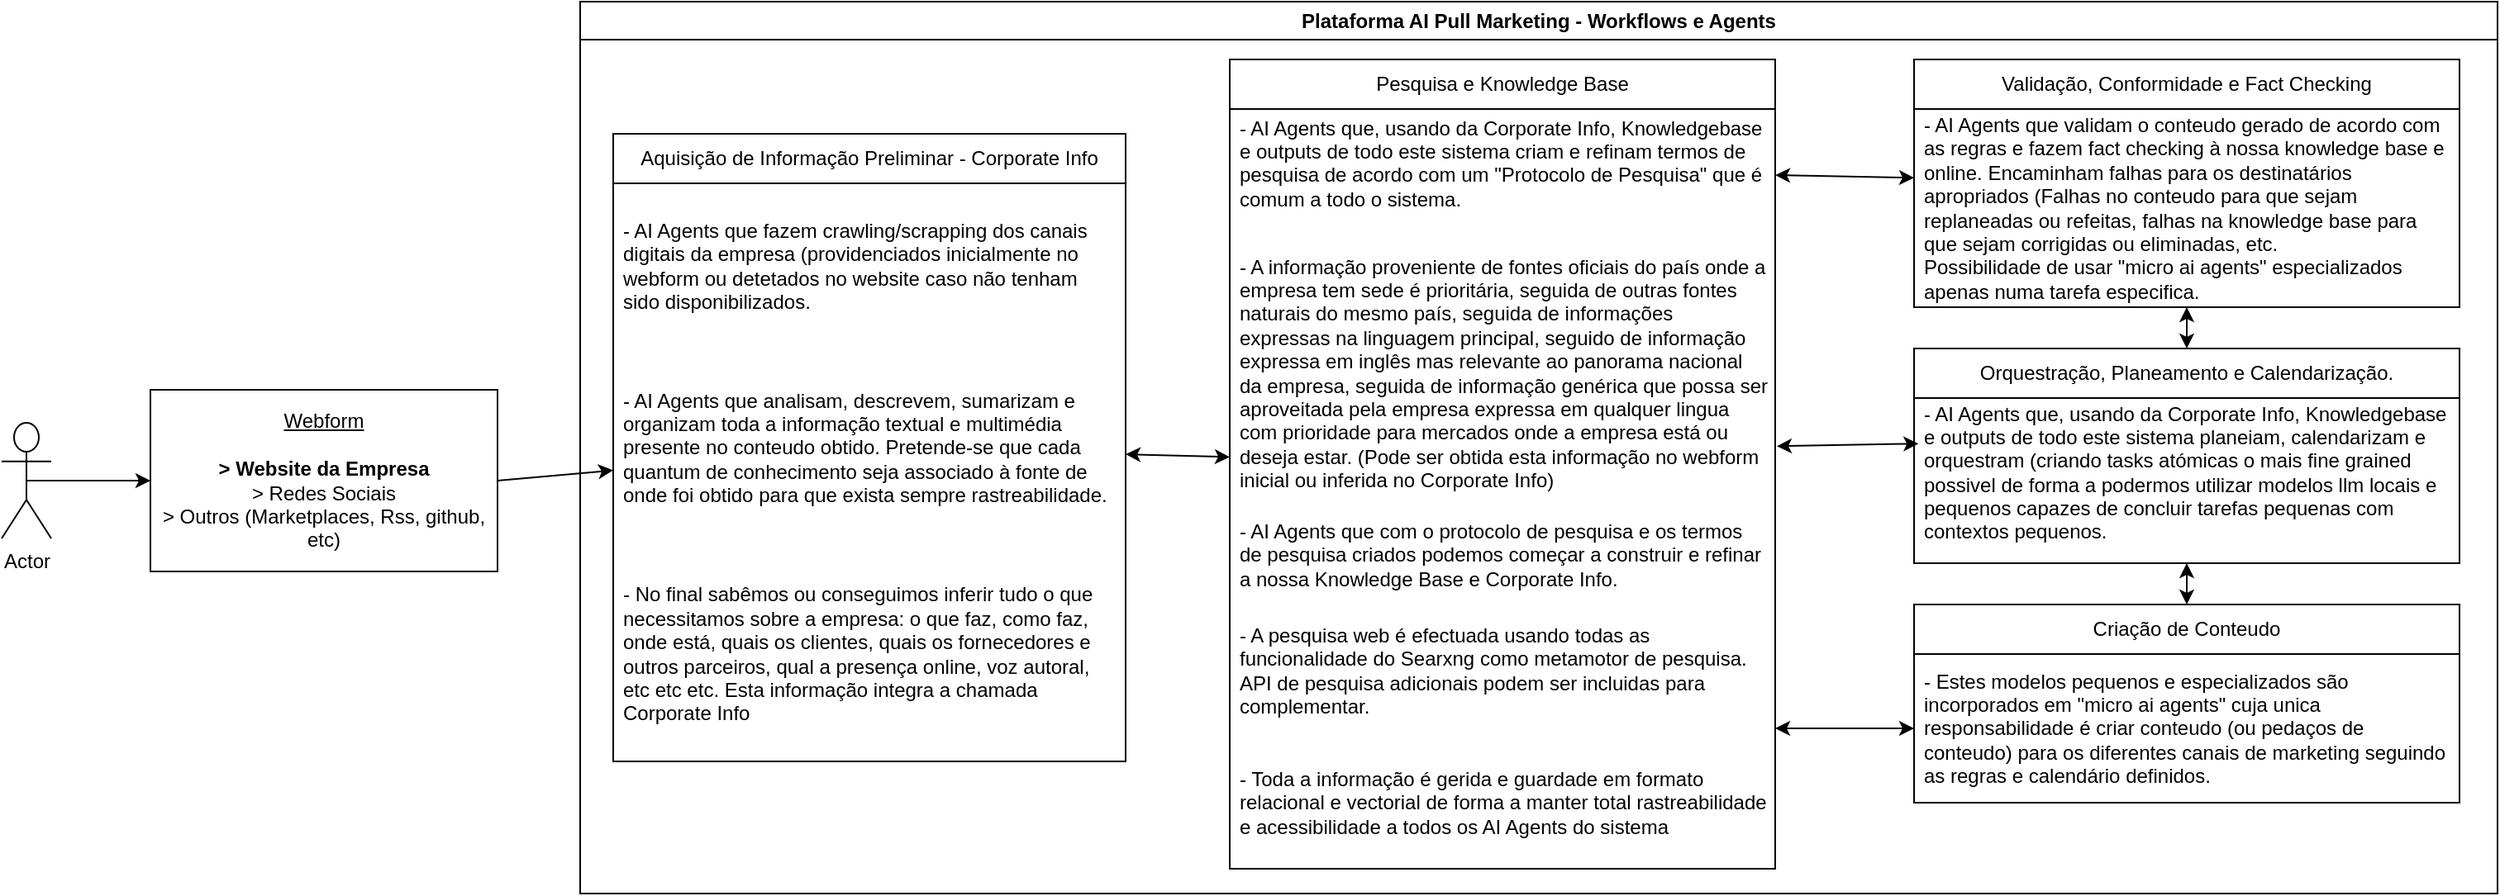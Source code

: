 <mxfile version="26.1.0">
  <diagram name="Página-1" id="cMQsHg7TZHF--DUH1Lc2">
    <mxGraphModel dx="3218" dy="1054" grid="1" gridSize="10" guides="1" tooltips="1" connect="1" arrows="1" fold="1" page="1" pageScale="1" pageWidth="827" pageHeight="1169" math="0" shadow="0">
      <root>
        <mxCell id="0" />
        <mxCell id="1" parent="0" />
        <mxCell id="sPisuSPFegYg2qD67yh0-2" value="Plataforma AI Pull Marketing - Workflows e Agents" style="swimlane;whiteSpace=wrap;html=1;" vertex="1" parent="1">
          <mxGeometry x="30" y="60" width="1160" height="540" as="geometry" />
        </mxCell>
        <mxCell id="sPisuSPFegYg2qD67yh0-8" value="Aquisição de Informação Preliminar - Corporate Info" style="swimlane;fontStyle=0;childLayout=stackLayout;horizontal=1;startSize=30;horizontalStack=0;resizeParent=1;resizeParentMax=0;resizeLast=0;collapsible=1;marginBottom=0;whiteSpace=wrap;html=1;" vertex="1" parent="sPisuSPFegYg2qD67yh0-2">
          <mxGeometry x="20" y="80" width="310" height="380" as="geometry" />
        </mxCell>
        <mxCell id="sPisuSPFegYg2qD67yh0-9" value="- AI Agents que fazem c&lt;span style=&quot;background-color: transparent; color: light-dark(rgb(0, 0, 0), rgb(255, 255, 255));&quot;&gt;rawling/scrapping dos canais digitais da empresa (providenciados inicialmente no webform ou detetados no website caso não tenham sido disponibilizados.&lt;/span&gt;" style="text;strokeColor=none;fillColor=none;align=left;verticalAlign=middle;spacingLeft=4;spacingRight=4;overflow=hidden;points=[[0,0.5],[1,0.5]];portConstraint=eastwest;rotatable=0;whiteSpace=wrap;html=1;" vertex="1" parent="sPisuSPFegYg2qD67yh0-8">
          <mxGeometry y="30" width="310" height="100" as="geometry" />
        </mxCell>
        <mxCell id="sPisuSPFegYg2qD67yh0-10" value="- AI Agents que analisam, descrevem, sumarizam e organizam toda a informação textual e multimédia presente no conteudo obtido. Pretende-se que cada quantum de conhecimento seja associado à fonte de onde foi obtido para que exista sempre rastreabilidade." style="text;strokeColor=none;fillColor=none;align=left;verticalAlign=middle;spacingLeft=4;spacingRight=4;overflow=hidden;points=[[0,0.5],[1,0.5]];portConstraint=eastwest;rotatable=0;whiteSpace=wrap;html=1;" vertex="1" parent="sPisuSPFegYg2qD67yh0-8">
          <mxGeometry y="130" width="310" height="120" as="geometry" />
        </mxCell>
        <mxCell id="sPisuSPFegYg2qD67yh0-11" value="- No final sabêmos ou conseguimos inferir tudo o que necessitamos sobre a empresa: o que faz, como faz, onde está, quais os clientes, quais os fornecedores e outros parceiros, qual a presença online, voz autoral, etc etc etc. Esta informação integra a chamada Corporate Info" style="text;strokeColor=none;fillColor=none;align=left;verticalAlign=middle;spacingLeft=4;spacingRight=4;overflow=hidden;points=[[0,0.5],[1,0.5]];portConstraint=eastwest;rotatable=0;whiteSpace=wrap;html=1;" vertex="1" parent="sPisuSPFegYg2qD67yh0-8">
          <mxGeometry y="250" width="310" height="130" as="geometry" />
        </mxCell>
        <mxCell id="sPisuSPFegYg2qD67yh0-13" value="Pesquisa e Knowledge Base" style="swimlane;fontStyle=0;childLayout=stackLayout;horizontal=1;startSize=30;horizontalStack=0;resizeParent=1;resizeParentMax=0;resizeLast=0;collapsible=1;marginBottom=0;whiteSpace=wrap;html=1;" vertex="1" parent="sPisuSPFegYg2qD67yh0-2">
          <mxGeometry x="393" y="35" width="330" height="490" as="geometry" />
        </mxCell>
        <mxCell id="sPisuSPFegYg2qD67yh0-14" value="- AI Agents que, usando da Corporate Info, Knowledgebase e outputs de todo este sistema criam e refinam termos de pesquisa de acordo com um &quot;Protocolo de Pesquisa&quot; que é comum a todo o sistema.&amp;nbsp;&lt;div&gt;&lt;br&gt;&lt;/div&gt;" style="text;strokeColor=none;fillColor=none;align=left;verticalAlign=middle;spacingLeft=4;spacingRight=4;overflow=hidden;points=[[0,0.5],[1,0.5]];portConstraint=eastwest;rotatable=0;whiteSpace=wrap;html=1;" vertex="1" parent="sPisuSPFegYg2qD67yh0-13">
          <mxGeometry y="30" width="330" height="80" as="geometry" />
        </mxCell>
        <mxCell id="sPisuSPFegYg2qD67yh0-15" value="- A informação proveniente de fontes oficiais do país onde a empresa tem sede é prioritária, seguida de outras fontes naturais do mesmo país, seguida de informações expressas na linguagem principal, seguido de informação expressa em inglês mas relevante ao panorama nacional da empresa, seguida de informação genérica que possa ser aproveitada pela empresa expressa em qualquer lingua com prioridade para mercados onde a empresa está ou deseja estar. (Pode ser obtida esta informação no webform inicial ou inferida no Corporate Info)" style="text;strokeColor=none;fillColor=none;align=left;verticalAlign=middle;spacingLeft=4;spacingRight=4;overflow=hidden;points=[[0,0.5],[1,0.5]];portConstraint=eastwest;rotatable=0;whiteSpace=wrap;html=1;" vertex="1" parent="sPisuSPFegYg2qD67yh0-13">
          <mxGeometry y="110" width="330" height="160" as="geometry" />
        </mxCell>
        <mxCell id="sPisuSPFegYg2qD67yh0-16" value="- AI Agents que com o protocolo de pesquisa e os termos de pesquisa criados podemos começar a construir e refinar a nossa Knowledge Base e Corporate Info." style="text;strokeColor=none;fillColor=none;align=left;verticalAlign=middle;spacingLeft=4;spacingRight=4;overflow=hidden;points=[[0,0.5],[1,0.5]];portConstraint=eastwest;rotatable=0;whiteSpace=wrap;html=1;" vertex="1" parent="sPisuSPFegYg2qD67yh0-13">
          <mxGeometry y="270" width="330" height="60" as="geometry" />
        </mxCell>
        <mxCell id="sPisuSPFegYg2qD67yh0-18" value="- A pesquisa web é efectuada usando todas as funcionalidade do Searxng como metamotor de pesquisa. API de pesquisa adicionais podem ser incluidas para complementar." style="text;strokeColor=none;fillColor=none;align=left;verticalAlign=middle;spacingLeft=4;spacingRight=4;overflow=hidden;points=[[0,0.5],[1,0.5]];portConstraint=eastwest;rotatable=0;whiteSpace=wrap;html=1;" vertex="1" parent="sPisuSPFegYg2qD67yh0-13">
          <mxGeometry y="330" width="330" height="80" as="geometry" />
        </mxCell>
        <mxCell id="sPisuSPFegYg2qD67yh0-19" value="- Toda a informação é gerida e guardade em formato relacional e vectorial de forma a manter total rastreabilidade e acessibilidade a todos os AI Agents do sistema" style="text;strokeColor=none;fillColor=none;align=left;verticalAlign=middle;spacingLeft=4;spacingRight=4;overflow=hidden;points=[[0,0.5],[1,0.5]];portConstraint=eastwest;rotatable=0;whiteSpace=wrap;html=1;" vertex="1" parent="sPisuSPFegYg2qD67yh0-13">
          <mxGeometry y="410" width="330" height="80" as="geometry" />
        </mxCell>
        <mxCell id="sPisuSPFegYg2qD67yh0-17" value="" style="endArrow=classic;startArrow=classic;html=1;rounded=0;" edge="1" parent="sPisuSPFegYg2qD67yh0-2" source="sPisuSPFegYg2qD67yh0-8" target="sPisuSPFegYg2qD67yh0-13">
          <mxGeometry width="50" height="50" relative="1" as="geometry">
            <mxPoint x="240" y="310" as="sourcePoint" />
            <mxPoint x="290" y="260" as="targetPoint" />
          </mxGeometry>
        </mxCell>
        <mxCell id="sPisuSPFegYg2qD67yh0-20" value="Orquestração, Planeamento e Calendarização." style="swimlane;fontStyle=0;childLayout=stackLayout;horizontal=1;startSize=30;horizontalStack=0;resizeParent=1;resizeParentMax=0;resizeLast=0;collapsible=1;marginBottom=0;whiteSpace=wrap;html=1;" vertex="1" parent="sPisuSPFegYg2qD67yh0-2">
          <mxGeometry x="807" y="210" width="330" height="130" as="geometry" />
        </mxCell>
        <mxCell id="sPisuSPFegYg2qD67yh0-21" value="- AI Agents que, usando da Corporate Info, Knowledgebase e outputs de todo este sistema planeiam, calendarizam e orquestram (criando tasks atómicas o mais fine grained possivel de forma a podermos utilizar modelos llm locais e pequenos capazes de concluir tarefas pequenas com contextos pequenos.&lt;div&gt;&lt;br&gt;&lt;/div&gt;" style="text;strokeColor=none;fillColor=none;align=left;verticalAlign=middle;spacingLeft=4;spacingRight=4;overflow=hidden;points=[[0,0.5],[1,0.5]];portConstraint=eastwest;rotatable=0;whiteSpace=wrap;html=1;" vertex="1" parent="sPisuSPFegYg2qD67yh0-20">
          <mxGeometry y="30" width="330" height="100" as="geometry" />
        </mxCell>
        <mxCell id="sPisuSPFegYg2qD67yh0-26" value="" style="endArrow=classic;startArrow=classic;html=1;rounded=0;exitX=1.003;exitY=0.776;exitDx=0;exitDy=0;exitPerimeter=0;entryX=0.008;entryY=0.276;entryDx=0;entryDy=0;entryPerimeter=0;" edge="1" parent="sPisuSPFegYg2qD67yh0-2" source="sPisuSPFegYg2qD67yh0-15" target="sPisuSPFegYg2qD67yh0-21">
          <mxGeometry width="50" height="50" relative="1" as="geometry">
            <mxPoint x="723.0" y="260" as="sourcePoint" />
            <mxPoint x="740" y="540" as="targetPoint" />
          </mxGeometry>
        </mxCell>
        <mxCell id="sPisuSPFegYg2qD67yh0-28" value="Criação de Conteudo" style="swimlane;fontStyle=0;childLayout=stackLayout;horizontal=1;startSize=30;horizontalStack=0;resizeParent=1;resizeParentMax=0;resizeLast=0;collapsible=1;marginBottom=0;whiteSpace=wrap;html=1;" vertex="1" parent="sPisuSPFegYg2qD67yh0-2">
          <mxGeometry x="807" y="365" width="330" height="120" as="geometry" />
        </mxCell>
        <mxCell id="sPisuSPFegYg2qD67yh0-29" value="&lt;div&gt;- Estes modelos pequenos e especializados são incorporados em &quot;micro ai agents&quot; cuja unica responsabilidade é criar conteudo (ou pedaços de conteudo) para os diferentes canais de marketing seguindo as regras e calendário definidos.&lt;/div&gt;" style="text;strokeColor=none;fillColor=none;align=left;verticalAlign=middle;spacingLeft=4;spacingRight=4;overflow=hidden;points=[[0,0.5],[1,0.5]];portConstraint=eastwest;rotatable=0;whiteSpace=wrap;html=1;" vertex="1" parent="sPisuSPFegYg2qD67yh0-28">
          <mxGeometry y="30" width="330" height="90" as="geometry" />
        </mxCell>
        <mxCell id="sPisuSPFegYg2qD67yh0-30" value="" style="endArrow=classic;startArrow=classic;html=1;rounded=0;entryX=0;entryY=0.5;entryDx=0;entryDy=0;exitX=1;exitY=0.5;exitDx=0;exitDy=0;" edge="1" parent="sPisuSPFegYg2qD67yh0-2" target="sPisuSPFegYg2qD67yh0-29">
          <mxGeometry width="50" height="50" relative="1" as="geometry">
            <mxPoint x="723.0" y="440" as="sourcePoint" />
            <mxPoint x="817" y="270" as="targetPoint" />
          </mxGeometry>
        </mxCell>
        <mxCell id="sPisuSPFegYg2qD67yh0-31" value="" style="endArrow=classic;startArrow=classic;html=1;rounded=0;entryX=0.5;entryY=0;entryDx=0;entryDy=0;" edge="1" parent="sPisuSPFegYg2qD67yh0-2" source="sPisuSPFegYg2qD67yh0-21" target="sPisuSPFegYg2qD67yh0-28">
          <mxGeometry width="50" height="50" relative="1" as="geometry">
            <mxPoint x="743" y="280" as="sourcePoint" />
            <mxPoint x="827" y="280" as="targetPoint" />
          </mxGeometry>
        </mxCell>
        <mxCell id="sPisuSPFegYg2qD67yh0-34" value="Validação, Conformidade e Fact Checking" style="swimlane;fontStyle=0;childLayout=stackLayout;horizontal=1;startSize=30;horizontalStack=0;resizeParent=1;resizeParentMax=0;resizeLast=0;collapsible=1;marginBottom=0;whiteSpace=wrap;html=1;" vertex="1" parent="sPisuSPFegYg2qD67yh0-2">
          <mxGeometry x="807" y="35" width="330" height="150" as="geometry" />
        </mxCell>
        <mxCell id="sPisuSPFegYg2qD67yh0-35" value="- AI Agents que validam o conteudo gerado de acordo com as regras e fazem fact checking à nossa knowledge base e online. Encaminham falhas para os destinatários apropriados (Falhas no conteudo para que sejam replaneadas ou refeitas, falhas na knowledge base para que sejam corrigidas ou eliminadas, etc.&lt;div&gt;Possibilidade de usar &quot;micro ai agents&quot; especializados apenas numa tarefa especifica.&lt;/div&gt;" style="text;strokeColor=none;fillColor=none;align=left;verticalAlign=middle;spacingLeft=4;spacingRight=4;overflow=hidden;points=[[0,0.5],[1,0.5]];portConstraint=eastwest;rotatable=0;whiteSpace=wrap;html=1;" vertex="1" parent="sPisuSPFegYg2qD67yh0-34">
          <mxGeometry y="30" width="330" height="120" as="geometry" />
        </mxCell>
        <mxCell id="sPisuSPFegYg2qD67yh0-36" value="" style="endArrow=classic;startArrow=classic;html=1;rounded=0;exitX=1;exitY=0.5;exitDx=0;exitDy=0;" edge="1" parent="sPisuSPFegYg2qD67yh0-2" target="sPisuSPFegYg2qD67yh0-34" source="sPisuSPFegYg2qD67yh0-14">
          <mxGeometry width="50" height="50" relative="1" as="geometry">
            <mxPoint x="723" y="95" as="sourcePoint" />
            <mxPoint x="740" y="375" as="targetPoint" />
          </mxGeometry>
        </mxCell>
        <mxCell id="sPisuSPFegYg2qD67yh0-37" value="" style="endArrow=classic;startArrow=classic;html=1;rounded=0;entryX=0.5;entryY=0;entryDx=0;entryDy=0;" edge="1" parent="sPisuSPFegYg2qD67yh0-2" source="sPisuSPFegYg2qD67yh0-35" target="sPisuSPFegYg2qD67yh0-20">
          <mxGeometry width="50" height="50" relative="1" as="geometry">
            <mxPoint x="743" y="115" as="sourcePoint" />
            <mxPoint x="972" y="200" as="targetPoint" />
          </mxGeometry>
        </mxCell>
        <mxCell id="sPisuSPFegYg2qD67yh0-3" value="&lt;u&gt;Webform&lt;/u&gt;&lt;div&gt;&lt;br&gt;&lt;/div&gt;&lt;div&gt;&lt;b&gt;&amp;gt; Website da Empresa&lt;/b&gt;&lt;/div&gt;&lt;div&gt;&amp;gt; Redes Sociais&lt;/div&gt;&lt;div&gt;&amp;gt; Outros (Marketplaces, Rss, github, etc)&lt;/div&gt;" style="rounded=0;whiteSpace=wrap;html=1;" vertex="1" parent="1">
          <mxGeometry x="-230" y="295" width="210" height="110" as="geometry" />
        </mxCell>
        <mxCell id="sPisuSPFegYg2qD67yh0-5" style="edgeStyle=orthogonalEdgeStyle;rounded=0;orthogonalLoop=1;jettySize=auto;html=1;exitX=0.5;exitY=0.5;exitDx=0;exitDy=0;exitPerimeter=0;" edge="1" parent="1" source="sPisuSPFegYg2qD67yh0-4" target="sPisuSPFegYg2qD67yh0-3">
          <mxGeometry relative="1" as="geometry" />
        </mxCell>
        <mxCell id="sPisuSPFegYg2qD67yh0-4" value="Actor" style="shape=umlActor;verticalLabelPosition=bottom;verticalAlign=top;html=1;outlineConnect=0;" vertex="1" parent="1">
          <mxGeometry x="-320" y="315" width="30" height="70" as="geometry" />
        </mxCell>
        <mxCell id="sPisuSPFegYg2qD67yh0-7" value="" style="endArrow=classic;html=1;rounded=0;exitX=1;exitY=0.5;exitDx=0;exitDy=0;" edge="1" parent="1" source="sPisuSPFegYg2qD67yh0-3" target="sPisuSPFegYg2qD67yh0-8">
          <mxGeometry width="50" height="50" relative="1" as="geometry">
            <mxPoint x="-50" y="230" as="sourcePoint" />
            <mxPoint x="20" y="200" as="targetPoint" />
          </mxGeometry>
        </mxCell>
      </root>
    </mxGraphModel>
  </diagram>
</mxfile>
